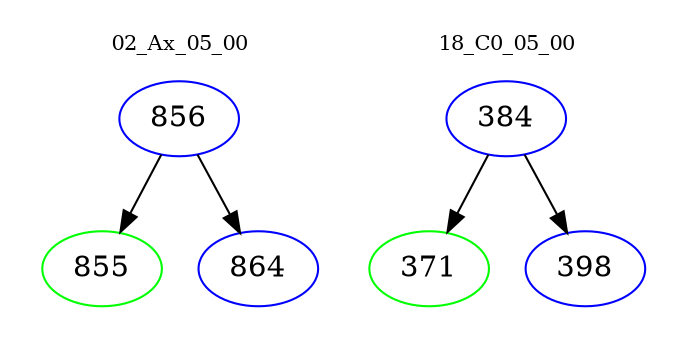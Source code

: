 digraph{
subgraph cluster_0 {
color = white
label = "02_Ax_05_00";
fontsize=10;
T0_856 [label="856", color="blue"]
T0_856 -> T0_855 [color="black"]
T0_855 [label="855", color="green"]
T0_856 -> T0_864 [color="black"]
T0_864 [label="864", color="blue"]
}
subgraph cluster_1 {
color = white
label = "18_C0_05_00";
fontsize=10;
T1_384 [label="384", color="blue"]
T1_384 -> T1_371 [color="black"]
T1_371 [label="371", color="green"]
T1_384 -> T1_398 [color="black"]
T1_398 [label="398", color="blue"]
}
}
